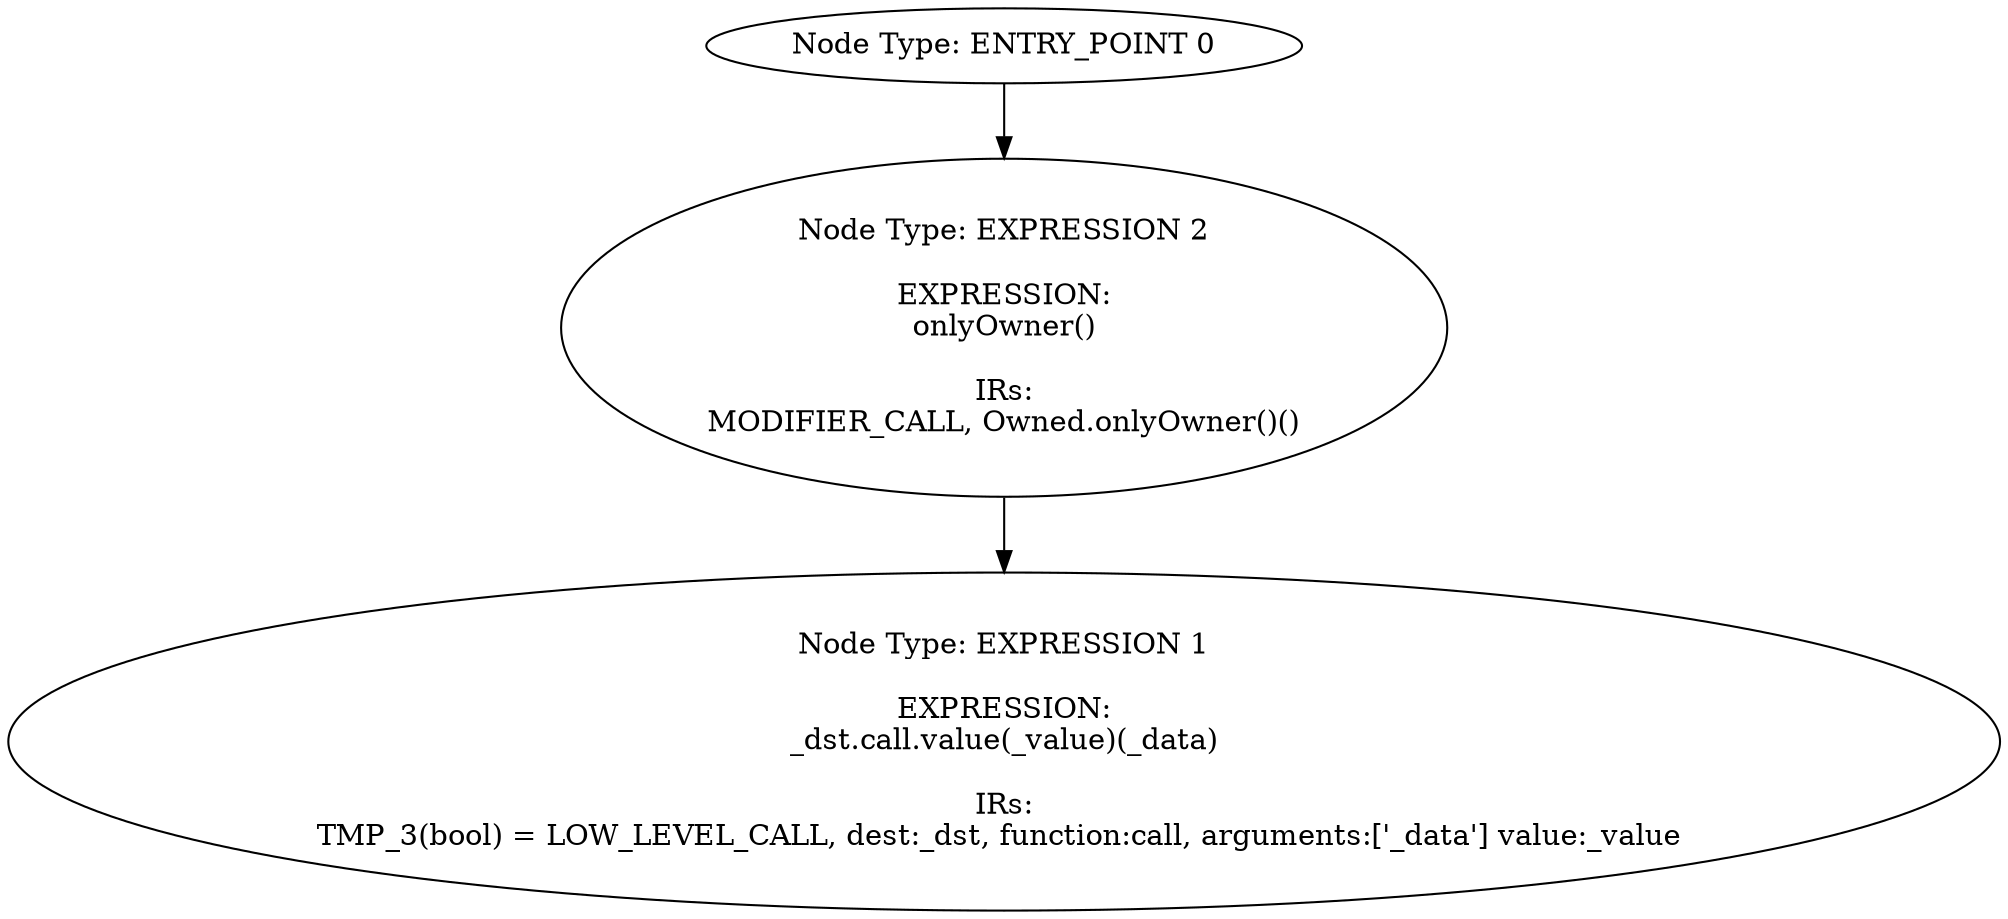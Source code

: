 digraph{
0[label="Node Type: ENTRY_POINT 0
"];
0->2;
1[label="Node Type: EXPRESSION 1

EXPRESSION:
_dst.call.value(_value)(_data)

IRs:
TMP_3(bool) = LOW_LEVEL_CALL, dest:_dst, function:call, arguments:['_data'] value:_value "];
2[label="Node Type: EXPRESSION 2

EXPRESSION:
onlyOwner()

IRs:
MODIFIER_CALL, Owned.onlyOwner()()"];
2->1;
}
